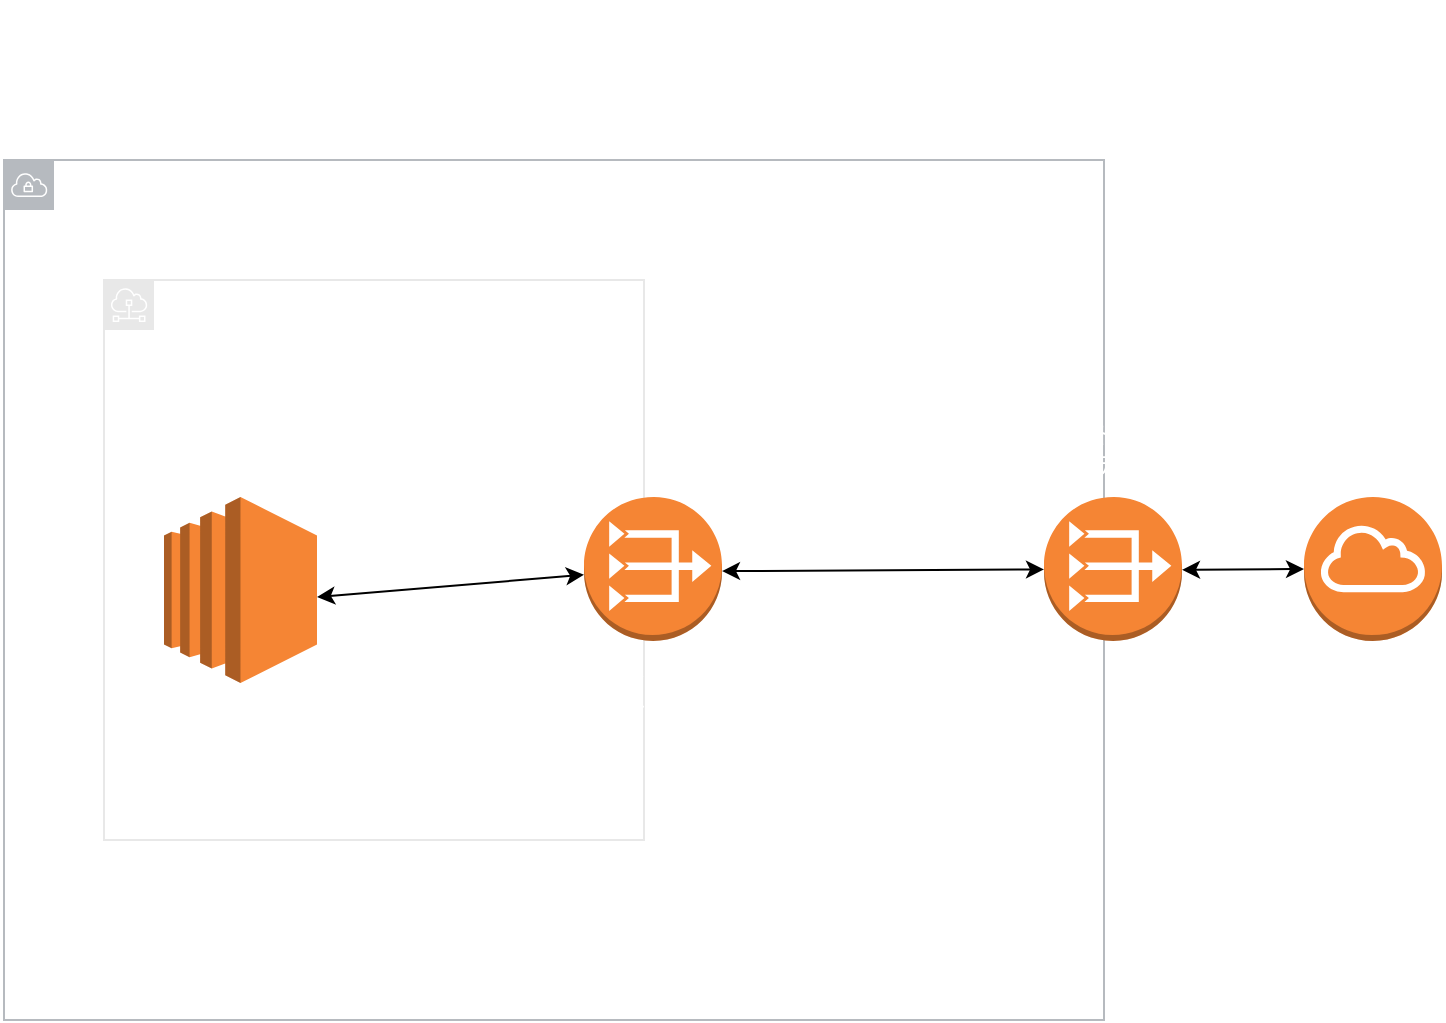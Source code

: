 <mxfile>
    <diagram id="yT2SiiInNTRVCTrv4k3O" name="Page-1">
        <mxGraphModel dx="1348" dy="789" grid="1" gridSize="10" guides="1" tooltips="1" connect="1" arrows="1" fold="1" page="1" pageScale="1" pageWidth="827" pageHeight="1169" math="0" shadow="0">
            <root>
                <mxCell id="0"/>
                <mxCell id="1" parent="0"/>
                <mxCell id="2" value="VPC" style="sketch=0;outlineConnect=0;gradientColor=none;html=1;whiteSpace=wrap;fontSize=12;fontStyle=0;shape=mxgraph.aws4.group;grIcon=mxgraph.aws4.group_vpc;strokeColor=#B6BABF;fillColor=none;verticalAlign=top;align=left;spacingLeft=30;fontColor=#FFFFFF;dashed=0;" parent="1" vertex="1">
                    <mxGeometry x="50" y="100" width="550" height="430" as="geometry"/>
                </mxCell>
                <mxCell id="3" value="Subnet" style="sketch=0;outlineConnect=0;gradientColor=none;html=1;whiteSpace=wrap;fontSize=12;fontStyle=0;shape=mxgraph.aws4.group;grIcon=mxgraph.aws4.group_subnet;strokeColor=#E8E8E8;fillColor=none;verticalAlign=top;align=left;spacingLeft=30;fontColor=#FFFFFF;dashed=0;" parent="1" vertex="1">
                    <mxGeometry x="100" y="160" width="270" height="280" as="geometry"/>
                </mxCell>
                <mxCell id="4" value="" style="outlineConnect=0;dashed=0;verticalLabelPosition=bottom;verticalAlign=top;align=center;html=1;shape=mxgraph.aws3.ec2;fillColor=#F58534;gradientColor=none;fontColor=#FFFFFF;" parent="1" vertex="1">
                    <mxGeometry x="130" y="268.5" width="76.5" height="93" as="geometry"/>
                </mxCell>
                <mxCell id="5" value="10.0.0.0/24" style="text;html=1;strokeColor=none;fillColor=none;align=center;verticalAlign=middle;whiteSpace=wrap;rounded=0;fontStyle=0;fontColor=#FFFFFF;" parent="1" vertex="1">
                    <mxGeometry x="120" y="180" width="60" height="30" as="geometry"/>
                </mxCell>
                <mxCell id="6" value="" style="outlineConnect=0;dashed=0;verticalLabelPosition=bottom;verticalAlign=top;align=center;html=1;shape=mxgraph.aws3.vpc_nat_gateway;fillColor=#F58534;gradientColor=none;fontColor=#FFFFFF;" parent="1" vertex="1">
                    <mxGeometry x="340" y="268.5" width="69" height="72" as="geometry"/>
                </mxCell>
                <mxCell id="7" value="サブネット既存ルーター&lt;br&gt;ルートテーブル" style="text;html=1;strokeColor=none;fillColor=none;align=center;verticalAlign=middle;whiteSpace=wrap;rounded=0;fontStyle=0;fontColor=#FFFFFF;" parent="1" vertex="1">
                    <mxGeometry x="287.25" y="350" width="180.5" height="30" as="geometry"/>
                </mxCell>
                <mxCell id="8" value="" style="endArrow=classic;startArrow=classic;html=1;fontColor=#FFFFFF;" parent="1" target="6" edge="1">
                    <mxGeometry width="50" height="50" relative="1" as="geometry">
                        <mxPoint x="206.5" y="318.5" as="sourcePoint"/>
                        <mxPoint x="256.5" y="268.5" as="targetPoint"/>
                    </mxGeometry>
                </mxCell>
                <mxCell id="9" value="" style="endArrow=classic;startArrow=classic;html=1;fontColor=#FFFFFF;" parent="1" target="10" edge="1">
                    <mxGeometry width="50" height="50" relative="1" as="geometry">
                        <mxPoint x="409" y="305.56" as="sourcePoint"/>
                        <mxPoint x="542.5" y="294.435" as="targetPoint"/>
                    </mxGeometry>
                </mxCell>
                <mxCell id="10" value="" style="outlineConnect=0;dashed=0;verticalLabelPosition=bottom;verticalAlign=top;align=center;html=1;shape=mxgraph.aws3.vpc_nat_gateway;fillColor=#F58534;gradientColor=none;fontColor=#FFFFFF;" parent="1" vertex="1">
                    <mxGeometry x="570" y="268.5" width="69" height="72" as="geometry"/>
                </mxCell>
                <mxCell id="11" value="インターネットゲートウェイ&lt;br&gt;ルートテーブル" style="text;html=1;strokeColor=none;fillColor=none;align=center;verticalAlign=middle;whiteSpace=wrap;rounded=0;fontStyle=0;fontColor=#FFFFFF;" parent="1" vertex="1">
                    <mxGeometry x="510" y="230" width="180.5" height="30" as="geometry"/>
                </mxCell>
                <mxCell id="12" value="" style="outlineConnect=0;dashed=0;verticalLabelPosition=bottom;verticalAlign=top;align=center;html=1;shape=mxgraph.aws3.internet_gateway;fillColor=#F58534;gradientColor=none;" parent="1" vertex="1">
                    <mxGeometry x="700" y="268.5" width="69" height="72" as="geometry"/>
                </mxCell>
                <mxCell id="13" value="" style="endArrow=classic;startArrow=classic;html=1;entryX=0;entryY=0.5;entryDx=0;entryDy=0;entryPerimeter=0;fontColor=#FFFFFF;" parent="1" target="12" edge="1">
                    <mxGeometry width="50" height="50" relative="1" as="geometry">
                        <mxPoint x="639" y="304.92" as="sourcePoint"/>
                        <mxPoint x="790" y="310" as="targetPoint"/>
                    </mxGeometry>
                </mxCell>
                <mxCell id="14" value="ルーティングシンプルな構成&lt;br&gt;パブリックサブネットからインターネットに接続するにはインターネットゲートウェイが必要" style="text;html=1;strokeColor=none;fillColor=none;align=center;verticalAlign=middle;whiteSpace=wrap;rounded=0;fontStyle=0;fontColor=#FFFFFF;" parent="1" vertex="1">
                    <mxGeometry x="48.25" y="20" width="240" height="80" as="geometry"/>
                </mxCell>
            </root>
        </mxGraphModel>
    </diagram>
</mxfile>